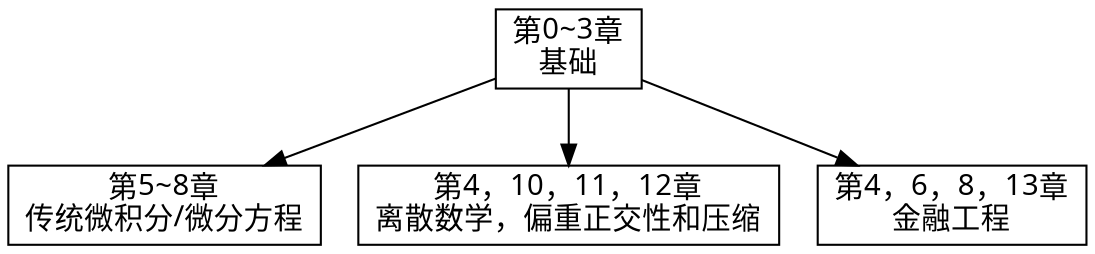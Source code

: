 digraph Numerical{           //设置分辨率
	dpi = 320;

		node[shape=record,fontname="SimSon"]
		A_0_3[label="第0~3章\n基础"];
		A_5_8[label="第5~8章\n传统微积分/微分方程"];
		A_4_10_11_12[label="第4，10，11，12章\n离散数学，偏重正交性和压缩"];
		A_4_6_8_9_13[label="第4，6，8，13章\n金融工程"];
		A_0_3->A_5_8;
		A_0_3->A_4_10_11_12;
		A_0_3->A_4_6_8_9_13;


}
